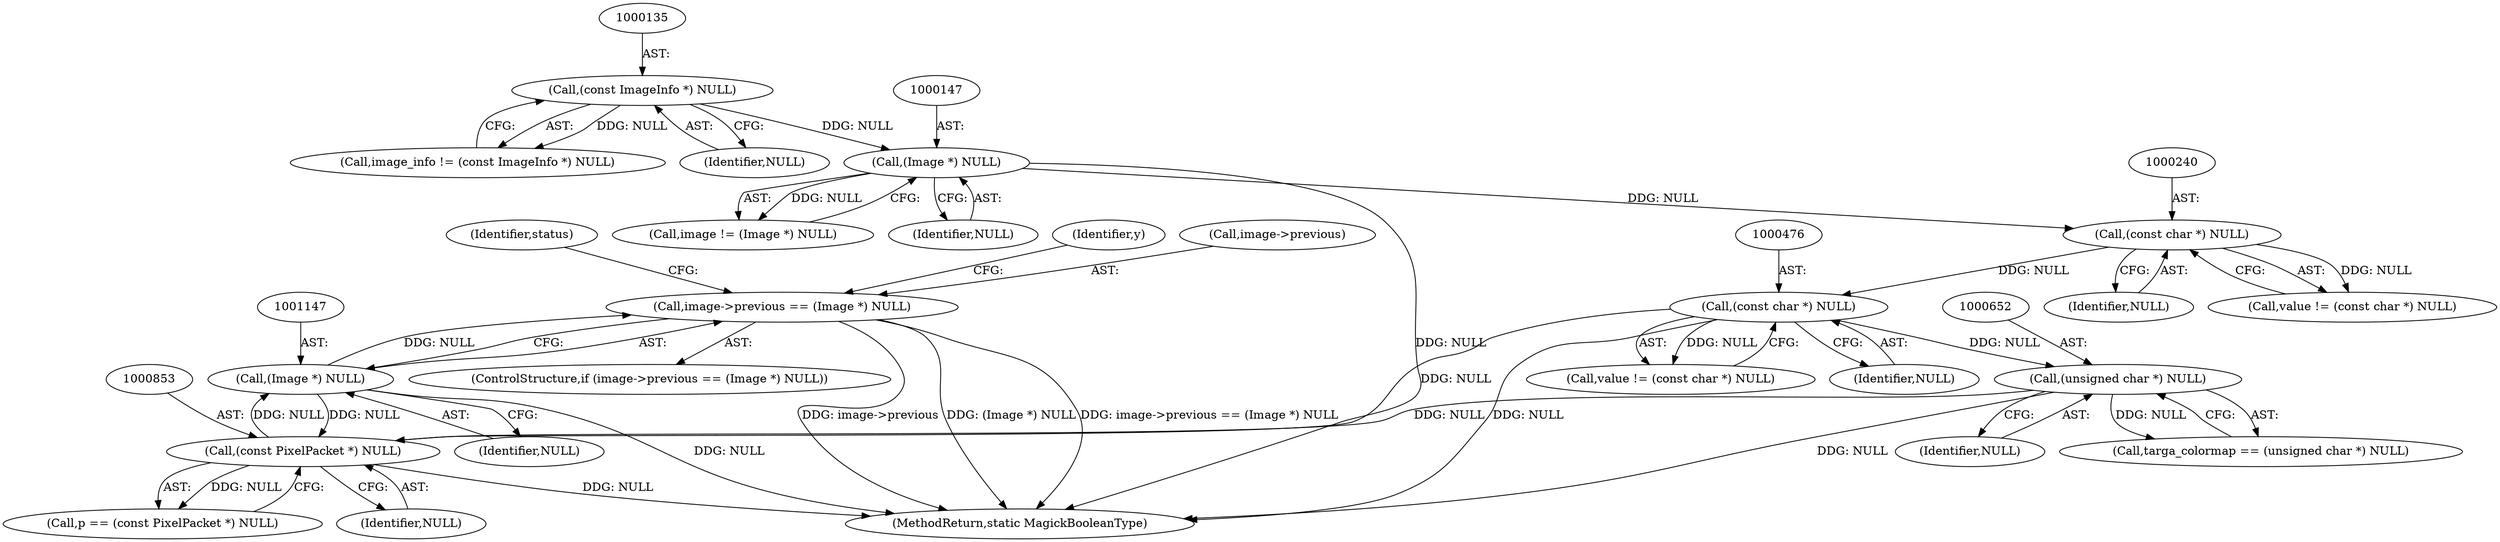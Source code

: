 digraph "0_ImageMagick_65f75a32a93ae4044c528a987a68366ecd4b46b9@pointer" {
"1001142" [label="(Call,image->previous == (Image *) NULL)"];
"1001146" [label="(Call,(Image *) NULL)"];
"1000852" [label="(Call,(const PixelPacket *) NULL)"];
"1000651" [label="(Call,(unsigned char *) NULL)"];
"1000475" [label="(Call,(const char *) NULL)"];
"1000239" [label="(Call,(const char *) NULL)"];
"1000146" [label="(Call,(Image *) NULL)"];
"1000134" [label="(Call,(const ImageInfo *) NULL)"];
"1000237" [label="(Call,value != (const char *) NULL)"];
"1000136" [label="(Identifier,NULL)"];
"1001142" [label="(Call,image->previous == (Image *) NULL)"];
"1001143" [label="(Call,image->previous)"];
"1000239" [label="(Call,(const char *) NULL)"];
"1001172" [label="(MethodReturn,static MagickBooleanType)"];
"1000850" [label="(Call,p == (const PixelPacket *) NULL)"];
"1001146" [label="(Call,(Image *) NULL)"];
"1000475" [label="(Call,(const char *) NULL)"];
"1000651" [label="(Call,(unsigned char *) NULL)"];
"1000134" [label="(Call,(const ImageInfo *) NULL)"];
"1001141" [label="(ControlStructure,if (image->previous == (Image *) NULL))"];
"1001151" [label="(Identifier,status)"];
"1000473" [label="(Call,value != (const char *) NULL)"];
"1000132" [label="(Call,image_info != (const ImageInfo *) NULL)"];
"1000241" [label="(Identifier,NULL)"];
"1000653" [label="(Identifier,NULL)"];
"1000148" [label="(Identifier,NULL)"];
"1000146" [label="(Call,(Image *) NULL)"];
"1000852" [label="(Call,(const PixelPacket *) NULL)"];
"1000477" [label="(Identifier,NULL)"];
"1000144" [label="(Call,image != (Image *) NULL)"];
"1000833" [label="(Identifier,y)"];
"1000649" [label="(Call,targa_colormap == (unsigned char *) NULL)"];
"1001148" [label="(Identifier,NULL)"];
"1000854" [label="(Identifier,NULL)"];
"1001142" -> "1001141"  [label="AST: "];
"1001142" -> "1001146"  [label="CFG: "];
"1001143" -> "1001142"  [label="AST: "];
"1001146" -> "1001142"  [label="AST: "];
"1001151" -> "1001142"  [label="CFG: "];
"1000833" -> "1001142"  [label="CFG: "];
"1001142" -> "1001172"  [label="DDG: (Image *) NULL"];
"1001142" -> "1001172"  [label="DDG: image->previous == (Image *) NULL"];
"1001142" -> "1001172"  [label="DDG: image->previous"];
"1001146" -> "1001142"  [label="DDG: NULL"];
"1001146" -> "1001148"  [label="CFG: "];
"1001147" -> "1001146"  [label="AST: "];
"1001148" -> "1001146"  [label="AST: "];
"1001146" -> "1001172"  [label="DDG: NULL"];
"1001146" -> "1000852"  [label="DDG: NULL"];
"1000852" -> "1001146"  [label="DDG: NULL"];
"1000852" -> "1000850"  [label="AST: "];
"1000852" -> "1000854"  [label="CFG: "];
"1000853" -> "1000852"  [label="AST: "];
"1000854" -> "1000852"  [label="AST: "];
"1000850" -> "1000852"  [label="CFG: "];
"1000852" -> "1001172"  [label="DDG: NULL"];
"1000852" -> "1000850"  [label="DDG: NULL"];
"1000651" -> "1000852"  [label="DDG: NULL"];
"1000475" -> "1000852"  [label="DDG: NULL"];
"1000651" -> "1000649"  [label="AST: "];
"1000651" -> "1000653"  [label="CFG: "];
"1000652" -> "1000651"  [label="AST: "];
"1000653" -> "1000651"  [label="AST: "];
"1000649" -> "1000651"  [label="CFG: "];
"1000651" -> "1001172"  [label="DDG: NULL"];
"1000651" -> "1000649"  [label="DDG: NULL"];
"1000475" -> "1000651"  [label="DDG: NULL"];
"1000475" -> "1000473"  [label="AST: "];
"1000475" -> "1000477"  [label="CFG: "];
"1000476" -> "1000475"  [label="AST: "];
"1000477" -> "1000475"  [label="AST: "];
"1000473" -> "1000475"  [label="CFG: "];
"1000475" -> "1001172"  [label="DDG: NULL"];
"1000475" -> "1000473"  [label="DDG: NULL"];
"1000239" -> "1000475"  [label="DDG: NULL"];
"1000239" -> "1000237"  [label="AST: "];
"1000239" -> "1000241"  [label="CFG: "];
"1000240" -> "1000239"  [label="AST: "];
"1000241" -> "1000239"  [label="AST: "];
"1000237" -> "1000239"  [label="CFG: "];
"1000239" -> "1000237"  [label="DDG: NULL"];
"1000146" -> "1000239"  [label="DDG: NULL"];
"1000146" -> "1000144"  [label="AST: "];
"1000146" -> "1000148"  [label="CFG: "];
"1000147" -> "1000146"  [label="AST: "];
"1000148" -> "1000146"  [label="AST: "];
"1000144" -> "1000146"  [label="CFG: "];
"1000146" -> "1001172"  [label="DDG: NULL"];
"1000146" -> "1000144"  [label="DDG: NULL"];
"1000134" -> "1000146"  [label="DDG: NULL"];
"1000134" -> "1000132"  [label="AST: "];
"1000134" -> "1000136"  [label="CFG: "];
"1000135" -> "1000134"  [label="AST: "];
"1000136" -> "1000134"  [label="AST: "];
"1000132" -> "1000134"  [label="CFG: "];
"1000134" -> "1000132"  [label="DDG: NULL"];
}
